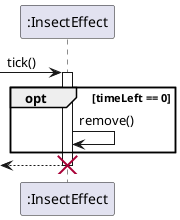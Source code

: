 @startuml

participant ":InsectEffect" as effect

-> effect : tick()
activate effect

opt timeLeft == 0

    effect -> effect : remove()
end

<-- effect
destroy effect

@enduml